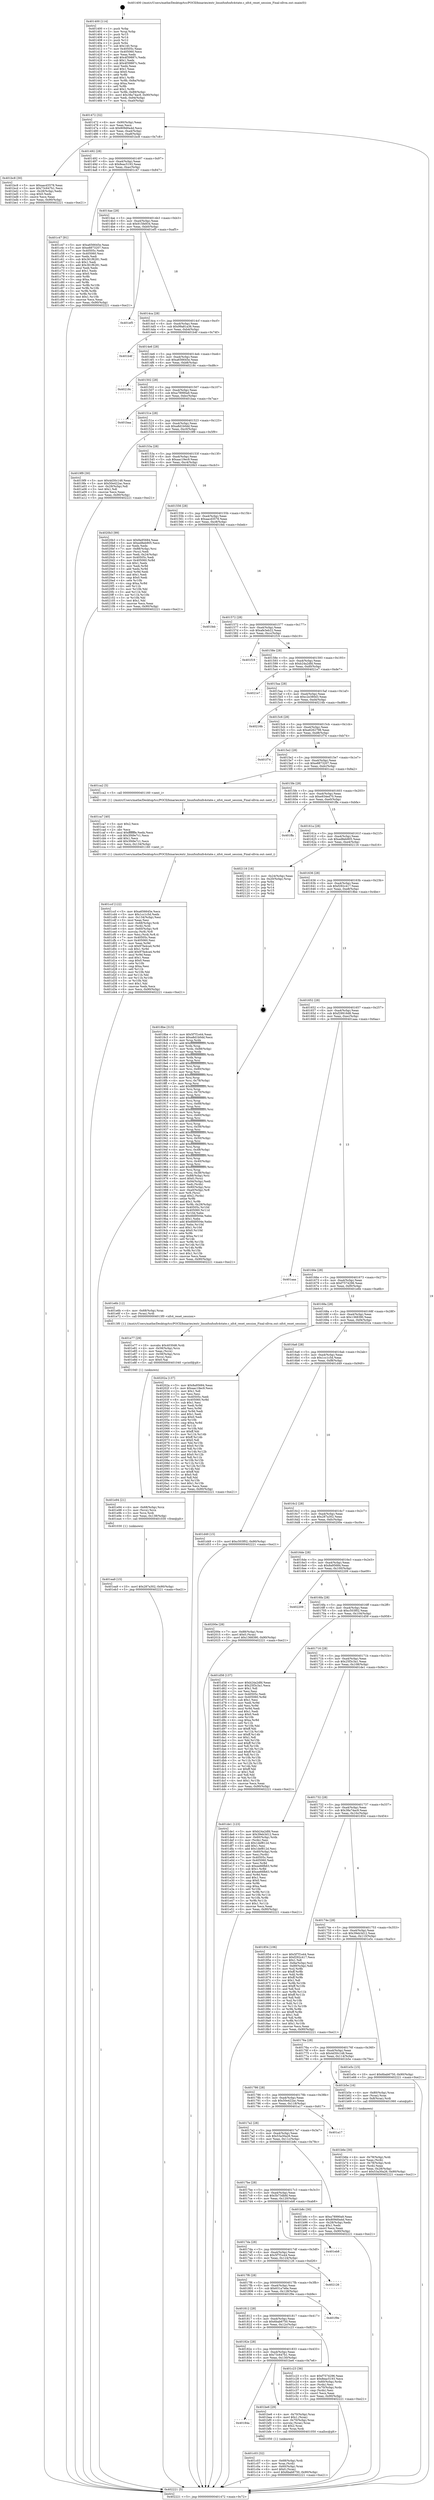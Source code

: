 digraph "0x401400" {
  label = "0x401400 (/mnt/c/Users/mathe/Desktop/tcc/POCII/binaries/extr_linuxfsnfsnfs4state.c_nfs4_reset_session_Final-ollvm.out::main(0))"
  labelloc = "t"
  node[shape=record]

  Entry [label="",width=0.3,height=0.3,shape=circle,fillcolor=black,style=filled]
  "0x401472" [label="{
     0x401472 [32]\l
     | [instrs]\l
     &nbsp;&nbsp;0x401472 \<+6\>: mov -0x90(%rbp),%eax\l
     &nbsp;&nbsp;0x401478 \<+2\>: mov %eax,%ecx\l
     &nbsp;&nbsp;0x40147a \<+6\>: sub $0x809d0a4d,%ecx\l
     &nbsp;&nbsp;0x401480 \<+6\>: mov %eax,-0xa4(%rbp)\l
     &nbsp;&nbsp;0x401486 \<+6\>: mov %ecx,-0xa8(%rbp)\l
     &nbsp;&nbsp;0x40148c \<+6\>: je 0000000000401bc8 \<main+0x7c8\>\l
  }"]
  "0x401bc8" [label="{
     0x401bc8 [30]\l
     | [instrs]\l
     &nbsp;&nbsp;0x401bc8 \<+5\>: mov $0xaacd3578,%eax\l
     &nbsp;&nbsp;0x401bcd \<+5\>: mov $0x73c647b1,%ecx\l
     &nbsp;&nbsp;0x401bd2 \<+3\>: mov -0x28(%rbp),%edx\l
     &nbsp;&nbsp;0x401bd5 \<+3\>: cmp $0x0,%edx\l
     &nbsp;&nbsp;0x401bd8 \<+3\>: cmove %ecx,%eax\l
     &nbsp;&nbsp;0x401bdb \<+6\>: mov %eax,-0x90(%rbp)\l
     &nbsp;&nbsp;0x401be1 \<+5\>: jmp 0000000000402221 \<main+0xe21\>\l
  }"]
  "0x401492" [label="{
     0x401492 [28]\l
     | [instrs]\l
     &nbsp;&nbsp;0x401492 \<+5\>: jmp 0000000000401497 \<main+0x97\>\l
     &nbsp;&nbsp;0x401497 \<+6\>: mov -0xa4(%rbp),%eax\l
     &nbsp;&nbsp;0x40149d \<+5\>: sub $0x8eac5193,%eax\l
     &nbsp;&nbsp;0x4014a2 \<+6\>: mov %eax,-0xac(%rbp)\l
     &nbsp;&nbsp;0x4014a8 \<+6\>: je 0000000000401c47 \<main+0x847\>\l
  }"]
  Exit [label="",width=0.3,height=0.3,shape=circle,fillcolor=black,style=filled,peripheries=2]
  "0x401c47" [label="{
     0x401c47 [91]\l
     | [instrs]\l
     &nbsp;&nbsp;0x401c47 \<+5\>: mov $0xa656645e,%eax\l
     &nbsp;&nbsp;0x401c4c \<+5\>: mov $0xe8873207,%ecx\l
     &nbsp;&nbsp;0x401c51 \<+7\>: mov 0x40505c,%edx\l
     &nbsp;&nbsp;0x401c58 \<+7\>: mov 0x405060,%esi\l
     &nbsp;&nbsp;0x401c5f \<+2\>: mov %edx,%edi\l
     &nbsp;&nbsp;0x401c61 \<+6\>: sub $0x361f6281,%edi\l
     &nbsp;&nbsp;0x401c67 \<+3\>: sub $0x1,%edi\l
     &nbsp;&nbsp;0x401c6a \<+6\>: add $0x361f6281,%edi\l
     &nbsp;&nbsp;0x401c70 \<+3\>: imul %edi,%edx\l
     &nbsp;&nbsp;0x401c73 \<+3\>: and $0x1,%edx\l
     &nbsp;&nbsp;0x401c76 \<+3\>: cmp $0x0,%edx\l
     &nbsp;&nbsp;0x401c79 \<+4\>: sete %r8b\l
     &nbsp;&nbsp;0x401c7d \<+3\>: cmp $0xa,%esi\l
     &nbsp;&nbsp;0x401c80 \<+4\>: setl %r9b\l
     &nbsp;&nbsp;0x401c84 \<+3\>: mov %r8b,%r10b\l
     &nbsp;&nbsp;0x401c87 \<+3\>: and %r9b,%r10b\l
     &nbsp;&nbsp;0x401c8a \<+3\>: xor %r9b,%r8b\l
     &nbsp;&nbsp;0x401c8d \<+3\>: or %r8b,%r10b\l
     &nbsp;&nbsp;0x401c90 \<+4\>: test $0x1,%r10b\l
     &nbsp;&nbsp;0x401c94 \<+3\>: cmovne %ecx,%eax\l
     &nbsp;&nbsp;0x401c97 \<+6\>: mov %eax,-0x90(%rbp)\l
     &nbsp;&nbsp;0x401c9d \<+5\>: jmp 0000000000402221 \<main+0xe21\>\l
  }"]
  "0x4014ae" [label="{
     0x4014ae [28]\l
     | [instrs]\l
     &nbsp;&nbsp;0x4014ae \<+5\>: jmp 00000000004014b3 \<main+0xb3\>\l
     &nbsp;&nbsp;0x4014b3 \<+6\>: mov -0xa4(%rbp),%eax\l
     &nbsp;&nbsp;0x4014b9 \<+5\>: sub $0x915fe934,%eax\l
     &nbsp;&nbsp;0x4014be \<+6\>: mov %eax,-0xb0(%rbp)\l
     &nbsp;&nbsp;0x4014c4 \<+6\>: je 0000000000401ef5 \<main+0xaf5\>\l
  }"]
  "0x401ea9" [label="{
     0x401ea9 [15]\l
     | [instrs]\l
     &nbsp;&nbsp;0x401ea9 \<+10\>: movl $0x287a302,-0x90(%rbp)\l
     &nbsp;&nbsp;0x401eb3 \<+5\>: jmp 0000000000402221 \<main+0xe21\>\l
  }"]
  "0x401ef5" [label="{
     0x401ef5\l
  }", style=dashed]
  "0x4014ca" [label="{
     0x4014ca [28]\l
     | [instrs]\l
     &nbsp;&nbsp;0x4014ca \<+5\>: jmp 00000000004014cf \<main+0xcf\>\l
     &nbsp;&nbsp;0x4014cf \<+6\>: mov -0xa4(%rbp),%eax\l
     &nbsp;&nbsp;0x4014d5 \<+5\>: sub $0x99a81a36,%eax\l
     &nbsp;&nbsp;0x4014da \<+6\>: mov %eax,-0xb4(%rbp)\l
     &nbsp;&nbsp;0x4014e0 \<+6\>: je 0000000000401b4f \<main+0x74f\>\l
  }"]
  "0x401e94" [label="{
     0x401e94 [21]\l
     | [instrs]\l
     &nbsp;&nbsp;0x401e94 \<+4\>: mov -0x68(%rbp),%rcx\l
     &nbsp;&nbsp;0x401e98 \<+3\>: mov (%rcx),%rcx\l
     &nbsp;&nbsp;0x401e9b \<+3\>: mov %rcx,%rdi\l
     &nbsp;&nbsp;0x401e9e \<+6\>: mov %eax,-0x138(%rbp)\l
     &nbsp;&nbsp;0x401ea4 \<+5\>: call 0000000000401030 \<free@plt\>\l
     | [calls]\l
     &nbsp;&nbsp;0x401030 \{1\} (unknown)\l
  }"]
  "0x401b4f" [label="{
     0x401b4f\l
  }", style=dashed]
  "0x4014e6" [label="{
     0x4014e6 [28]\l
     | [instrs]\l
     &nbsp;&nbsp;0x4014e6 \<+5\>: jmp 00000000004014eb \<main+0xeb\>\l
     &nbsp;&nbsp;0x4014eb \<+6\>: mov -0xa4(%rbp),%eax\l
     &nbsp;&nbsp;0x4014f1 \<+5\>: sub $0xa656645e,%eax\l
     &nbsp;&nbsp;0x4014f6 \<+6\>: mov %eax,-0xb8(%rbp)\l
     &nbsp;&nbsp;0x4014fc \<+6\>: je 000000000040218c \<main+0xd8c\>\l
  }"]
  "0x401e77" [label="{
     0x401e77 [29]\l
     | [instrs]\l
     &nbsp;&nbsp;0x401e77 \<+10\>: movabs $0x4030d6,%rdi\l
     &nbsp;&nbsp;0x401e81 \<+4\>: mov -0x58(%rbp),%rcx\l
     &nbsp;&nbsp;0x401e85 \<+2\>: mov %eax,(%rcx)\l
     &nbsp;&nbsp;0x401e87 \<+4\>: mov -0x58(%rbp),%rcx\l
     &nbsp;&nbsp;0x401e8b \<+2\>: mov (%rcx),%esi\l
     &nbsp;&nbsp;0x401e8d \<+2\>: mov $0x0,%al\l
     &nbsp;&nbsp;0x401e8f \<+5\>: call 0000000000401040 \<printf@plt\>\l
     | [calls]\l
     &nbsp;&nbsp;0x401040 \{1\} (unknown)\l
  }"]
  "0x40218c" [label="{
     0x40218c\l
  }", style=dashed]
  "0x401502" [label="{
     0x401502 [28]\l
     | [instrs]\l
     &nbsp;&nbsp;0x401502 \<+5\>: jmp 0000000000401507 \<main+0x107\>\l
     &nbsp;&nbsp;0x401507 \<+6\>: mov -0xa4(%rbp),%eax\l
     &nbsp;&nbsp;0x40150d \<+5\>: sub $0xa78990a9,%eax\l
     &nbsp;&nbsp;0x401512 \<+6\>: mov %eax,-0xbc(%rbp)\l
     &nbsp;&nbsp;0x401518 \<+6\>: je 0000000000401baa \<main+0x7aa\>\l
  }"]
  "0x401ccf" [label="{
     0x401ccf [122]\l
     | [instrs]\l
     &nbsp;&nbsp;0x401ccf \<+5\>: mov $0xa656645e,%ecx\l
     &nbsp;&nbsp;0x401cd4 \<+5\>: mov $0x1cc1c5d,%edx\l
     &nbsp;&nbsp;0x401cd9 \<+6\>: mov -0x134(%rbp),%esi\l
     &nbsp;&nbsp;0x401cdf \<+3\>: imul %eax,%esi\l
     &nbsp;&nbsp;0x401ce2 \<+4\>: mov -0x68(%rbp),%rdi\l
     &nbsp;&nbsp;0x401ce6 \<+3\>: mov (%rdi),%rdi\l
     &nbsp;&nbsp;0x401ce9 \<+4\>: mov -0x60(%rbp),%r8\l
     &nbsp;&nbsp;0x401ced \<+3\>: movslq (%r8),%r8\l
     &nbsp;&nbsp;0x401cf0 \<+4\>: mov %esi,(%rdi,%r8,4)\l
     &nbsp;&nbsp;0x401cf4 \<+7\>: mov 0x40505c,%eax\l
     &nbsp;&nbsp;0x401cfb \<+7\>: mov 0x405060,%esi\l
     &nbsp;&nbsp;0x401d02 \<+3\>: mov %eax,%r9d\l
     &nbsp;&nbsp;0x401d05 \<+7\>: sub $0x97fa4ca4,%r9d\l
     &nbsp;&nbsp;0x401d0c \<+4\>: sub $0x1,%r9d\l
     &nbsp;&nbsp;0x401d10 \<+7\>: add $0x97fa4ca4,%r9d\l
     &nbsp;&nbsp;0x401d17 \<+4\>: imul %r9d,%eax\l
     &nbsp;&nbsp;0x401d1b \<+3\>: and $0x1,%eax\l
     &nbsp;&nbsp;0x401d1e \<+3\>: cmp $0x0,%eax\l
     &nbsp;&nbsp;0x401d21 \<+4\>: sete %r10b\l
     &nbsp;&nbsp;0x401d25 \<+3\>: cmp $0xa,%esi\l
     &nbsp;&nbsp;0x401d28 \<+4\>: setl %r11b\l
     &nbsp;&nbsp;0x401d2c \<+3\>: mov %r10b,%bl\l
     &nbsp;&nbsp;0x401d2f \<+3\>: and %r11b,%bl\l
     &nbsp;&nbsp;0x401d32 \<+3\>: xor %r11b,%r10b\l
     &nbsp;&nbsp;0x401d35 \<+3\>: or %r10b,%bl\l
     &nbsp;&nbsp;0x401d38 \<+3\>: test $0x1,%bl\l
     &nbsp;&nbsp;0x401d3b \<+3\>: cmovne %edx,%ecx\l
     &nbsp;&nbsp;0x401d3e \<+6\>: mov %ecx,-0x90(%rbp)\l
     &nbsp;&nbsp;0x401d44 \<+5\>: jmp 0000000000402221 \<main+0xe21\>\l
  }"]
  "0x401baa" [label="{
     0x401baa\l
  }", style=dashed]
  "0x40151e" [label="{
     0x40151e [28]\l
     | [instrs]\l
     &nbsp;&nbsp;0x40151e \<+5\>: jmp 0000000000401523 \<main+0x123\>\l
     &nbsp;&nbsp;0x401523 \<+6\>: mov -0xa4(%rbp),%eax\l
     &nbsp;&nbsp;0x401529 \<+5\>: sub $0xa8d1b0dd,%eax\l
     &nbsp;&nbsp;0x40152e \<+6\>: mov %eax,-0xc0(%rbp)\l
     &nbsp;&nbsp;0x401534 \<+6\>: je 00000000004019f9 \<main+0x5f9\>\l
  }"]
  "0x401ca7" [label="{
     0x401ca7 [40]\l
     | [instrs]\l
     &nbsp;&nbsp;0x401ca7 \<+5\>: mov $0x2,%ecx\l
     &nbsp;&nbsp;0x401cac \<+1\>: cltd\l
     &nbsp;&nbsp;0x401cad \<+2\>: idiv %ecx\l
     &nbsp;&nbsp;0x401caf \<+6\>: imul $0xfffffffe,%edx,%ecx\l
     &nbsp;&nbsp;0x401cb5 \<+6\>: sub $0x3f49e7c1,%ecx\l
     &nbsp;&nbsp;0x401cbb \<+3\>: add $0x1,%ecx\l
     &nbsp;&nbsp;0x401cbe \<+6\>: add $0x3f49e7c1,%ecx\l
     &nbsp;&nbsp;0x401cc4 \<+6\>: mov %ecx,-0x134(%rbp)\l
     &nbsp;&nbsp;0x401cca \<+5\>: call 0000000000401160 \<next_i\>\l
     | [calls]\l
     &nbsp;&nbsp;0x401160 \{1\} (/mnt/c/Users/mathe/Desktop/tcc/POCII/binaries/extr_linuxfsnfsnfs4state.c_nfs4_reset_session_Final-ollvm.out::next_i)\l
  }"]
  "0x4019f9" [label="{
     0x4019f9 [30]\l
     | [instrs]\l
     &nbsp;&nbsp;0x4019f9 \<+5\>: mov $0x4d30c148,%eax\l
     &nbsp;&nbsp;0x4019fe \<+5\>: mov $0x50e422ac,%ecx\l
     &nbsp;&nbsp;0x401a03 \<+3\>: mov -0x29(%rbp),%dl\l
     &nbsp;&nbsp;0x401a06 \<+3\>: test $0x1,%dl\l
     &nbsp;&nbsp;0x401a09 \<+3\>: cmovne %ecx,%eax\l
     &nbsp;&nbsp;0x401a0c \<+6\>: mov %eax,-0x90(%rbp)\l
     &nbsp;&nbsp;0x401a12 \<+5\>: jmp 0000000000402221 \<main+0xe21\>\l
  }"]
  "0x40153a" [label="{
     0x40153a [28]\l
     | [instrs]\l
     &nbsp;&nbsp;0x40153a \<+5\>: jmp 000000000040153f \<main+0x13f\>\l
     &nbsp;&nbsp;0x40153f \<+6\>: mov -0xa4(%rbp),%eax\l
     &nbsp;&nbsp;0x401545 \<+5\>: sub $0xaac19ec9,%eax\l
     &nbsp;&nbsp;0x40154a \<+6\>: mov %eax,-0xc4(%rbp)\l
     &nbsp;&nbsp;0x401550 \<+6\>: je 00000000004020b3 \<main+0xcb3\>\l
  }"]
  "0x401c03" [label="{
     0x401c03 [32]\l
     | [instrs]\l
     &nbsp;&nbsp;0x401c03 \<+4\>: mov -0x68(%rbp),%rdi\l
     &nbsp;&nbsp;0x401c07 \<+3\>: mov %rax,(%rdi)\l
     &nbsp;&nbsp;0x401c0a \<+4\>: mov -0x60(%rbp),%rax\l
     &nbsp;&nbsp;0x401c0e \<+6\>: movl $0x0,(%rax)\l
     &nbsp;&nbsp;0x401c14 \<+10\>: movl $0x6bab6750,-0x90(%rbp)\l
     &nbsp;&nbsp;0x401c1e \<+5\>: jmp 0000000000402221 \<main+0xe21\>\l
  }"]
  "0x4020b3" [label="{
     0x4020b3 [99]\l
     | [instrs]\l
     &nbsp;&nbsp;0x4020b3 \<+5\>: mov $0x8a95684,%eax\l
     &nbsp;&nbsp;0x4020b8 \<+5\>: mov $0xed8eb905,%ecx\l
     &nbsp;&nbsp;0x4020bd \<+2\>: xor %edx,%edx\l
     &nbsp;&nbsp;0x4020bf \<+7\>: mov -0x88(%rbp),%rsi\l
     &nbsp;&nbsp;0x4020c6 \<+2\>: mov (%rsi),%edi\l
     &nbsp;&nbsp;0x4020c8 \<+3\>: mov %edi,-0x24(%rbp)\l
     &nbsp;&nbsp;0x4020cb \<+7\>: mov 0x40505c,%edi\l
     &nbsp;&nbsp;0x4020d2 \<+8\>: mov 0x405060,%r8d\l
     &nbsp;&nbsp;0x4020da \<+3\>: sub $0x1,%edx\l
     &nbsp;&nbsp;0x4020dd \<+3\>: mov %edi,%r9d\l
     &nbsp;&nbsp;0x4020e0 \<+3\>: add %edx,%r9d\l
     &nbsp;&nbsp;0x4020e3 \<+4\>: imul %r9d,%edi\l
     &nbsp;&nbsp;0x4020e7 \<+3\>: and $0x1,%edi\l
     &nbsp;&nbsp;0x4020ea \<+3\>: cmp $0x0,%edi\l
     &nbsp;&nbsp;0x4020ed \<+4\>: sete %r10b\l
     &nbsp;&nbsp;0x4020f1 \<+4\>: cmp $0xa,%r8d\l
     &nbsp;&nbsp;0x4020f5 \<+4\>: setl %r11b\l
     &nbsp;&nbsp;0x4020f9 \<+3\>: mov %r10b,%bl\l
     &nbsp;&nbsp;0x4020fc \<+3\>: and %r11b,%bl\l
     &nbsp;&nbsp;0x4020ff \<+3\>: xor %r11b,%r10b\l
     &nbsp;&nbsp;0x402102 \<+3\>: or %r10b,%bl\l
     &nbsp;&nbsp;0x402105 \<+3\>: test $0x1,%bl\l
     &nbsp;&nbsp;0x402108 \<+3\>: cmovne %ecx,%eax\l
     &nbsp;&nbsp;0x40210b \<+6\>: mov %eax,-0x90(%rbp)\l
     &nbsp;&nbsp;0x402111 \<+5\>: jmp 0000000000402221 \<main+0xe21\>\l
  }"]
  "0x401556" [label="{
     0x401556 [28]\l
     | [instrs]\l
     &nbsp;&nbsp;0x401556 \<+5\>: jmp 000000000040155b \<main+0x15b\>\l
     &nbsp;&nbsp;0x40155b \<+6\>: mov -0xa4(%rbp),%eax\l
     &nbsp;&nbsp;0x401561 \<+5\>: sub $0xaacd3578,%eax\l
     &nbsp;&nbsp;0x401566 \<+6\>: mov %eax,-0xc8(%rbp)\l
     &nbsp;&nbsp;0x40156c \<+6\>: je 0000000000401feb \<main+0xbeb\>\l
  }"]
  "0x40184a" [label="{
     0x40184a\l
  }", style=dashed]
  "0x401feb" [label="{
     0x401feb\l
  }", style=dashed]
  "0x401572" [label="{
     0x401572 [28]\l
     | [instrs]\l
     &nbsp;&nbsp;0x401572 \<+5\>: jmp 0000000000401577 \<main+0x177\>\l
     &nbsp;&nbsp;0x401577 \<+6\>: mov -0xa4(%rbp),%eax\l
     &nbsp;&nbsp;0x40157d \<+5\>: sub $0xafe3eb22,%eax\l
     &nbsp;&nbsp;0x401582 \<+6\>: mov %eax,-0xcc(%rbp)\l
     &nbsp;&nbsp;0x401588 \<+6\>: je 0000000000401f19 \<main+0xb19\>\l
  }"]
  "0x401be6" [label="{
     0x401be6 [29]\l
     | [instrs]\l
     &nbsp;&nbsp;0x401be6 \<+4\>: mov -0x70(%rbp),%rax\l
     &nbsp;&nbsp;0x401bea \<+6\>: movl $0x1,(%rax)\l
     &nbsp;&nbsp;0x401bf0 \<+4\>: mov -0x70(%rbp),%rax\l
     &nbsp;&nbsp;0x401bf4 \<+3\>: movslq (%rax),%rax\l
     &nbsp;&nbsp;0x401bf7 \<+4\>: shl $0x2,%rax\l
     &nbsp;&nbsp;0x401bfb \<+3\>: mov %rax,%rdi\l
     &nbsp;&nbsp;0x401bfe \<+5\>: call 0000000000401050 \<malloc@plt\>\l
     | [calls]\l
     &nbsp;&nbsp;0x401050 \{1\} (unknown)\l
  }"]
  "0x401f19" [label="{
     0x401f19\l
  }", style=dashed]
  "0x40158e" [label="{
     0x40158e [28]\l
     | [instrs]\l
     &nbsp;&nbsp;0x40158e \<+5\>: jmp 0000000000401593 \<main+0x193\>\l
     &nbsp;&nbsp;0x401593 \<+6\>: mov -0xa4(%rbp),%eax\l
     &nbsp;&nbsp;0x401599 \<+5\>: sub $0xb24a2dfd,%eax\l
     &nbsp;&nbsp;0x40159e \<+6\>: mov %eax,-0xd0(%rbp)\l
     &nbsp;&nbsp;0x4015a4 \<+6\>: je 00000000004021e7 \<main+0xde7\>\l
  }"]
  "0x40182e" [label="{
     0x40182e [28]\l
     | [instrs]\l
     &nbsp;&nbsp;0x40182e \<+5\>: jmp 0000000000401833 \<main+0x433\>\l
     &nbsp;&nbsp;0x401833 \<+6\>: mov -0xa4(%rbp),%eax\l
     &nbsp;&nbsp;0x401839 \<+5\>: sub $0x73c647b1,%eax\l
     &nbsp;&nbsp;0x40183e \<+6\>: mov %eax,-0x130(%rbp)\l
     &nbsp;&nbsp;0x401844 \<+6\>: je 0000000000401be6 \<main+0x7e6\>\l
  }"]
  "0x4021e7" [label="{
     0x4021e7\l
  }", style=dashed]
  "0x4015aa" [label="{
     0x4015aa [28]\l
     | [instrs]\l
     &nbsp;&nbsp;0x4015aa \<+5\>: jmp 00000000004015af \<main+0x1af\>\l
     &nbsp;&nbsp;0x4015af \<+6\>: mov -0xa4(%rbp),%eax\l
     &nbsp;&nbsp;0x4015b5 \<+5\>: sub $0xc2e380d3,%eax\l
     &nbsp;&nbsp;0x4015ba \<+6\>: mov %eax,-0xd4(%rbp)\l
     &nbsp;&nbsp;0x4015c0 \<+6\>: je 000000000040216b \<main+0xd6b\>\l
  }"]
  "0x401c23" [label="{
     0x401c23 [36]\l
     | [instrs]\l
     &nbsp;&nbsp;0x401c23 \<+5\>: mov $0xf7574296,%eax\l
     &nbsp;&nbsp;0x401c28 \<+5\>: mov $0x8eac5193,%ecx\l
     &nbsp;&nbsp;0x401c2d \<+4\>: mov -0x60(%rbp),%rdx\l
     &nbsp;&nbsp;0x401c31 \<+2\>: mov (%rdx),%esi\l
     &nbsp;&nbsp;0x401c33 \<+4\>: mov -0x70(%rbp),%rdx\l
     &nbsp;&nbsp;0x401c37 \<+2\>: cmp (%rdx),%esi\l
     &nbsp;&nbsp;0x401c39 \<+3\>: cmovl %ecx,%eax\l
     &nbsp;&nbsp;0x401c3c \<+6\>: mov %eax,-0x90(%rbp)\l
     &nbsp;&nbsp;0x401c42 \<+5\>: jmp 0000000000402221 \<main+0xe21\>\l
  }"]
  "0x40216b" [label="{
     0x40216b\l
  }", style=dashed]
  "0x4015c6" [label="{
     0x4015c6 [28]\l
     | [instrs]\l
     &nbsp;&nbsp;0x4015c6 \<+5\>: jmp 00000000004015cb \<main+0x1cb\>\l
     &nbsp;&nbsp;0x4015cb \<+6\>: mov -0xa4(%rbp),%eax\l
     &nbsp;&nbsp;0x4015d1 \<+5\>: sub $0xe6262798,%eax\l
     &nbsp;&nbsp;0x4015d6 \<+6\>: mov %eax,-0xd8(%rbp)\l
     &nbsp;&nbsp;0x4015dc \<+6\>: je 0000000000401f74 \<main+0xb74\>\l
  }"]
  "0x401812" [label="{
     0x401812 [28]\l
     | [instrs]\l
     &nbsp;&nbsp;0x401812 \<+5\>: jmp 0000000000401817 \<main+0x417\>\l
     &nbsp;&nbsp;0x401817 \<+6\>: mov -0xa4(%rbp),%eax\l
     &nbsp;&nbsp;0x40181d \<+5\>: sub $0x6bab6750,%eax\l
     &nbsp;&nbsp;0x401822 \<+6\>: mov %eax,-0x12c(%rbp)\l
     &nbsp;&nbsp;0x401828 \<+6\>: je 0000000000401c23 \<main+0x823\>\l
  }"]
  "0x401f74" [label="{
     0x401f74\l
  }", style=dashed]
  "0x4015e2" [label="{
     0x4015e2 [28]\l
     | [instrs]\l
     &nbsp;&nbsp;0x4015e2 \<+5\>: jmp 00000000004015e7 \<main+0x1e7\>\l
     &nbsp;&nbsp;0x4015e7 \<+6\>: mov -0xa4(%rbp),%eax\l
     &nbsp;&nbsp;0x4015ed \<+5\>: sub $0xe8873207,%eax\l
     &nbsp;&nbsp;0x4015f2 \<+6\>: mov %eax,-0xdc(%rbp)\l
     &nbsp;&nbsp;0x4015f8 \<+6\>: je 0000000000401ca2 \<main+0x8a2\>\l
  }"]
  "0x401f9e" [label="{
     0x401f9e\l
  }", style=dashed]
  "0x401ca2" [label="{
     0x401ca2 [5]\l
     | [instrs]\l
     &nbsp;&nbsp;0x401ca2 \<+5\>: call 0000000000401160 \<next_i\>\l
     | [calls]\l
     &nbsp;&nbsp;0x401160 \{1\} (/mnt/c/Users/mathe/Desktop/tcc/POCII/binaries/extr_linuxfsnfsnfs4state.c_nfs4_reset_session_Final-ollvm.out::next_i)\l
  }"]
  "0x4015fe" [label="{
     0x4015fe [28]\l
     | [instrs]\l
     &nbsp;&nbsp;0x4015fe \<+5\>: jmp 0000000000401603 \<main+0x203\>\l
     &nbsp;&nbsp;0x401603 \<+6\>: mov -0xa4(%rbp),%eax\l
     &nbsp;&nbsp;0x401609 \<+5\>: sub $0xe934ed70,%eax\l
     &nbsp;&nbsp;0x40160e \<+6\>: mov %eax,-0xe0(%rbp)\l
     &nbsp;&nbsp;0x401614 \<+6\>: je 0000000000401ffa \<main+0xbfa\>\l
  }"]
  "0x4017f6" [label="{
     0x4017f6 [28]\l
     | [instrs]\l
     &nbsp;&nbsp;0x4017f6 \<+5\>: jmp 00000000004017fb \<main+0x3fb\>\l
     &nbsp;&nbsp;0x4017fb \<+6\>: mov -0xa4(%rbp),%eax\l
     &nbsp;&nbsp;0x401801 \<+5\>: sub $0x631a7e6e,%eax\l
     &nbsp;&nbsp;0x401806 \<+6\>: mov %eax,-0x128(%rbp)\l
     &nbsp;&nbsp;0x40180c \<+6\>: je 0000000000401f9e \<main+0xb9e\>\l
  }"]
  "0x401ffa" [label="{
     0x401ffa\l
  }", style=dashed]
  "0x40161a" [label="{
     0x40161a [28]\l
     | [instrs]\l
     &nbsp;&nbsp;0x40161a \<+5\>: jmp 000000000040161f \<main+0x21f\>\l
     &nbsp;&nbsp;0x40161f \<+6\>: mov -0xa4(%rbp),%eax\l
     &nbsp;&nbsp;0x401625 \<+5\>: sub $0xed8eb905,%eax\l
     &nbsp;&nbsp;0x40162a \<+6\>: mov %eax,-0xe4(%rbp)\l
     &nbsp;&nbsp;0x401630 \<+6\>: je 0000000000402116 \<main+0xd16\>\l
  }"]
  "0x402126" [label="{
     0x402126\l
  }", style=dashed]
  "0x402116" [label="{
     0x402116 [16]\l
     | [instrs]\l
     &nbsp;&nbsp;0x402116 \<+3\>: mov -0x24(%rbp),%eax\l
     &nbsp;&nbsp;0x402119 \<+4\>: lea -0x20(%rbp),%rsp\l
     &nbsp;&nbsp;0x40211d \<+1\>: pop %rbx\l
     &nbsp;&nbsp;0x40211e \<+2\>: pop %r12\l
     &nbsp;&nbsp;0x402120 \<+2\>: pop %r14\l
     &nbsp;&nbsp;0x402122 \<+2\>: pop %r15\l
     &nbsp;&nbsp;0x402124 \<+1\>: pop %rbp\l
     &nbsp;&nbsp;0x402125 \<+1\>: ret\l
  }"]
  "0x401636" [label="{
     0x401636 [28]\l
     | [instrs]\l
     &nbsp;&nbsp;0x401636 \<+5\>: jmp 000000000040163b \<main+0x23b\>\l
     &nbsp;&nbsp;0x40163b \<+6\>: mov -0xa4(%rbp),%eax\l
     &nbsp;&nbsp;0x401641 \<+5\>: sub $0xf292c417,%eax\l
     &nbsp;&nbsp;0x401646 \<+6\>: mov %eax,-0xe8(%rbp)\l
     &nbsp;&nbsp;0x40164c \<+6\>: je 00000000004018be \<main+0x4be\>\l
  }"]
  "0x4017da" [label="{
     0x4017da [28]\l
     | [instrs]\l
     &nbsp;&nbsp;0x4017da \<+5\>: jmp 00000000004017df \<main+0x3df\>\l
     &nbsp;&nbsp;0x4017df \<+6\>: mov -0xa4(%rbp),%eax\l
     &nbsp;&nbsp;0x4017e5 \<+5\>: sub $0x5f7f1e44,%eax\l
     &nbsp;&nbsp;0x4017ea \<+6\>: mov %eax,-0x124(%rbp)\l
     &nbsp;&nbsp;0x4017f0 \<+6\>: je 0000000000402126 \<main+0xd26\>\l
  }"]
  "0x4018be" [label="{
     0x4018be [315]\l
     | [instrs]\l
     &nbsp;&nbsp;0x4018be \<+5\>: mov $0x5f7f1e44,%eax\l
     &nbsp;&nbsp;0x4018c3 \<+5\>: mov $0xa8d1b0dd,%ecx\l
     &nbsp;&nbsp;0x4018c8 \<+3\>: mov %rsp,%rdx\l
     &nbsp;&nbsp;0x4018cb \<+4\>: add $0xfffffffffffffff0,%rdx\l
     &nbsp;&nbsp;0x4018cf \<+3\>: mov %rdx,%rsp\l
     &nbsp;&nbsp;0x4018d2 \<+7\>: mov %rdx,-0x88(%rbp)\l
     &nbsp;&nbsp;0x4018d9 \<+3\>: mov %rsp,%rdx\l
     &nbsp;&nbsp;0x4018dc \<+4\>: add $0xfffffffffffffff0,%rdx\l
     &nbsp;&nbsp;0x4018e0 \<+3\>: mov %rdx,%rsp\l
     &nbsp;&nbsp;0x4018e3 \<+3\>: mov %rsp,%rsi\l
     &nbsp;&nbsp;0x4018e6 \<+4\>: add $0xfffffffffffffff0,%rsi\l
     &nbsp;&nbsp;0x4018ea \<+3\>: mov %rsi,%rsp\l
     &nbsp;&nbsp;0x4018ed \<+4\>: mov %rsi,-0x80(%rbp)\l
     &nbsp;&nbsp;0x4018f1 \<+3\>: mov %rsp,%rsi\l
     &nbsp;&nbsp;0x4018f4 \<+4\>: add $0xfffffffffffffff0,%rsi\l
     &nbsp;&nbsp;0x4018f8 \<+3\>: mov %rsi,%rsp\l
     &nbsp;&nbsp;0x4018fb \<+4\>: mov %rsi,-0x78(%rbp)\l
     &nbsp;&nbsp;0x4018ff \<+3\>: mov %rsp,%rsi\l
     &nbsp;&nbsp;0x401902 \<+4\>: add $0xfffffffffffffff0,%rsi\l
     &nbsp;&nbsp;0x401906 \<+3\>: mov %rsi,%rsp\l
     &nbsp;&nbsp;0x401909 \<+4\>: mov %rsi,-0x70(%rbp)\l
     &nbsp;&nbsp;0x40190d \<+3\>: mov %rsp,%rsi\l
     &nbsp;&nbsp;0x401910 \<+4\>: add $0xfffffffffffffff0,%rsi\l
     &nbsp;&nbsp;0x401914 \<+3\>: mov %rsi,%rsp\l
     &nbsp;&nbsp;0x401917 \<+4\>: mov %rsi,-0x68(%rbp)\l
     &nbsp;&nbsp;0x40191b \<+3\>: mov %rsp,%rsi\l
     &nbsp;&nbsp;0x40191e \<+4\>: add $0xfffffffffffffff0,%rsi\l
     &nbsp;&nbsp;0x401922 \<+3\>: mov %rsi,%rsp\l
     &nbsp;&nbsp;0x401925 \<+4\>: mov %rsi,-0x60(%rbp)\l
     &nbsp;&nbsp;0x401929 \<+3\>: mov %rsp,%rsi\l
     &nbsp;&nbsp;0x40192c \<+4\>: add $0xfffffffffffffff0,%rsi\l
     &nbsp;&nbsp;0x401930 \<+3\>: mov %rsi,%rsp\l
     &nbsp;&nbsp;0x401933 \<+4\>: mov %rsi,-0x58(%rbp)\l
     &nbsp;&nbsp;0x401937 \<+3\>: mov %rsp,%rsi\l
     &nbsp;&nbsp;0x40193a \<+4\>: add $0xfffffffffffffff0,%rsi\l
     &nbsp;&nbsp;0x40193e \<+3\>: mov %rsi,%rsp\l
     &nbsp;&nbsp;0x401941 \<+4\>: mov %rsi,-0x50(%rbp)\l
     &nbsp;&nbsp;0x401945 \<+3\>: mov %rsp,%rsi\l
     &nbsp;&nbsp;0x401948 \<+4\>: add $0xfffffffffffffff0,%rsi\l
     &nbsp;&nbsp;0x40194c \<+3\>: mov %rsi,%rsp\l
     &nbsp;&nbsp;0x40194f \<+4\>: mov %rsi,-0x48(%rbp)\l
     &nbsp;&nbsp;0x401953 \<+3\>: mov %rsp,%rsi\l
     &nbsp;&nbsp;0x401956 \<+4\>: add $0xfffffffffffffff0,%rsi\l
     &nbsp;&nbsp;0x40195a \<+3\>: mov %rsi,%rsp\l
     &nbsp;&nbsp;0x40195d \<+4\>: mov %rsi,-0x40(%rbp)\l
     &nbsp;&nbsp;0x401961 \<+3\>: mov %rsp,%rsi\l
     &nbsp;&nbsp;0x401964 \<+4\>: add $0xfffffffffffffff0,%rsi\l
     &nbsp;&nbsp;0x401968 \<+3\>: mov %rsi,%rsp\l
     &nbsp;&nbsp;0x40196b \<+4\>: mov %rsi,-0x38(%rbp)\l
     &nbsp;&nbsp;0x40196f \<+7\>: mov -0x88(%rbp),%rsi\l
     &nbsp;&nbsp;0x401976 \<+6\>: movl $0x0,(%rsi)\l
     &nbsp;&nbsp;0x40197c \<+6\>: mov -0x94(%rbp),%edi\l
     &nbsp;&nbsp;0x401982 \<+2\>: mov %edi,(%rdx)\l
     &nbsp;&nbsp;0x401984 \<+4\>: mov -0x80(%rbp),%rsi\l
     &nbsp;&nbsp;0x401988 \<+7\>: mov -0xa0(%rbp),%r8\l
     &nbsp;&nbsp;0x40198f \<+3\>: mov %r8,(%rsi)\l
     &nbsp;&nbsp;0x401992 \<+3\>: cmpl $0x2,(%rdx)\l
     &nbsp;&nbsp;0x401995 \<+4\>: setne %r9b\l
     &nbsp;&nbsp;0x401999 \<+4\>: and $0x1,%r9b\l
     &nbsp;&nbsp;0x40199d \<+4\>: mov %r9b,-0x29(%rbp)\l
     &nbsp;&nbsp;0x4019a1 \<+8\>: mov 0x40505c,%r10d\l
     &nbsp;&nbsp;0x4019a9 \<+8\>: mov 0x405060,%r11d\l
     &nbsp;&nbsp;0x4019b1 \<+3\>: mov %r10d,%ebx\l
     &nbsp;&nbsp;0x4019b4 \<+6\>: sub $0x6fd9504e,%ebx\l
     &nbsp;&nbsp;0x4019ba \<+3\>: sub $0x1,%ebx\l
     &nbsp;&nbsp;0x4019bd \<+6\>: add $0x6fd9504e,%ebx\l
     &nbsp;&nbsp;0x4019c3 \<+4\>: imul %ebx,%r10d\l
     &nbsp;&nbsp;0x4019c7 \<+4\>: and $0x1,%r10d\l
     &nbsp;&nbsp;0x4019cb \<+4\>: cmp $0x0,%r10d\l
     &nbsp;&nbsp;0x4019cf \<+4\>: sete %r9b\l
     &nbsp;&nbsp;0x4019d3 \<+4\>: cmp $0xa,%r11d\l
     &nbsp;&nbsp;0x4019d7 \<+4\>: setl %r14b\l
     &nbsp;&nbsp;0x4019db \<+3\>: mov %r9b,%r15b\l
     &nbsp;&nbsp;0x4019de \<+3\>: and %r14b,%r15b\l
     &nbsp;&nbsp;0x4019e1 \<+3\>: xor %r14b,%r9b\l
     &nbsp;&nbsp;0x4019e4 \<+3\>: or %r9b,%r15b\l
     &nbsp;&nbsp;0x4019e7 \<+4\>: test $0x1,%r15b\l
     &nbsp;&nbsp;0x4019eb \<+3\>: cmovne %ecx,%eax\l
     &nbsp;&nbsp;0x4019ee \<+6\>: mov %eax,-0x90(%rbp)\l
     &nbsp;&nbsp;0x4019f4 \<+5\>: jmp 0000000000402221 \<main+0xe21\>\l
  }"]
  "0x401652" [label="{
     0x401652 [28]\l
     | [instrs]\l
     &nbsp;&nbsp;0x401652 \<+5\>: jmp 0000000000401657 \<main+0x257\>\l
     &nbsp;&nbsp;0x401657 \<+6\>: mov -0xa4(%rbp),%eax\l
     &nbsp;&nbsp;0x40165d \<+5\>: sub $0xf29916d8,%eax\l
     &nbsp;&nbsp;0x401662 \<+6\>: mov %eax,-0xec(%rbp)\l
     &nbsp;&nbsp;0x401668 \<+6\>: je 0000000000401aaa \<main+0x6aa\>\l
  }"]
  "0x401eb8" [label="{
     0x401eb8\l
  }", style=dashed]
  "0x401aaa" [label="{
     0x401aaa\l
  }", style=dashed]
  "0x40166e" [label="{
     0x40166e [28]\l
     | [instrs]\l
     &nbsp;&nbsp;0x40166e \<+5\>: jmp 0000000000401673 \<main+0x273\>\l
     &nbsp;&nbsp;0x401673 \<+6\>: mov -0xa4(%rbp),%eax\l
     &nbsp;&nbsp;0x401679 \<+5\>: sub $0xf7574296,%eax\l
     &nbsp;&nbsp;0x40167e \<+6\>: mov %eax,-0xf0(%rbp)\l
     &nbsp;&nbsp;0x401684 \<+6\>: je 0000000000401e6b \<main+0xa6b\>\l
  }"]
  "0x4017be" [label="{
     0x4017be [28]\l
     | [instrs]\l
     &nbsp;&nbsp;0x4017be \<+5\>: jmp 00000000004017c3 \<main+0x3c3\>\l
     &nbsp;&nbsp;0x4017c3 \<+6\>: mov -0xa4(%rbp),%eax\l
     &nbsp;&nbsp;0x4017c9 \<+5\>: sub $0x5b73dbfd,%eax\l
     &nbsp;&nbsp;0x4017ce \<+6\>: mov %eax,-0x120(%rbp)\l
     &nbsp;&nbsp;0x4017d4 \<+6\>: je 0000000000401eb8 \<main+0xab8\>\l
  }"]
  "0x401e6b" [label="{
     0x401e6b [12]\l
     | [instrs]\l
     &nbsp;&nbsp;0x401e6b \<+4\>: mov -0x68(%rbp),%rax\l
     &nbsp;&nbsp;0x401e6f \<+3\>: mov (%rax),%rdi\l
     &nbsp;&nbsp;0x401e72 \<+5\>: call 00000000004013f0 \<nfs4_reset_session\>\l
     | [calls]\l
     &nbsp;&nbsp;0x4013f0 \{1\} (/mnt/c/Users/mathe/Desktop/tcc/POCII/binaries/extr_linuxfsnfsnfs4state.c_nfs4_reset_session_Final-ollvm.out::nfs4_reset_session)\l
  }"]
  "0x40168a" [label="{
     0x40168a [28]\l
     | [instrs]\l
     &nbsp;&nbsp;0x40168a \<+5\>: jmp 000000000040168f \<main+0x28f\>\l
     &nbsp;&nbsp;0x40168f \<+6\>: mov -0xa4(%rbp),%eax\l
     &nbsp;&nbsp;0x401695 \<+5\>: sub $0x1368390,%eax\l
     &nbsp;&nbsp;0x40169a \<+6\>: mov %eax,-0xf4(%rbp)\l
     &nbsp;&nbsp;0x4016a0 \<+6\>: je 000000000040202a \<main+0xc2a\>\l
  }"]
  "0x401b8c" [label="{
     0x401b8c [30]\l
     | [instrs]\l
     &nbsp;&nbsp;0x401b8c \<+5\>: mov $0xa78990a9,%eax\l
     &nbsp;&nbsp;0x401b91 \<+5\>: mov $0x809d0a4d,%ecx\l
     &nbsp;&nbsp;0x401b96 \<+3\>: mov -0x28(%rbp),%edx\l
     &nbsp;&nbsp;0x401b99 \<+3\>: cmp $0x1,%edx\l
     &nbsp;&nbsp;0x401b9c \<+3\>: cmovl %ecx,%eax\l
     &nbsp;&nbsp;0x401b9f \<+6\>: mov %eax,-0x90(%rbp)\l
     &nbsp;&nbsp;0x401ba5 \<+5\>: jmp 0000000000402221 \<main+0xe21\>\l
  }"]
  "0x40202a" [label="{
     0x40202a [137]\l
     | [instrs]\l
     &nbsp;&nbsp;0x40202a \<+5\>: mov $0x8a95684,%eax\l
     &nbsp;&nbsp;0x40202f \<+5\>: mov $0xaac19ec9,%ecx\l
     &nbsp;&nbsp;0x402034 \<+2\>: mov $0x1,%dl\l
     &nbsp;&nbsp;0x402036 \<+2\>: xor %esi,%esi\l
     &nbsp;&nbsp;0x402038 \<+7\>: mov 0x40505c,%edi\l
     &nbsp;&nbsp;0x40203f \<+8\>: mov 0x405060,%r8d\l
     &nbsp;&nbsp;0x402047 \<+3\>: sub $0x1,%esi\l
     &nbsp;&nbsp;0x40204a \<+3\>: mov %edi,%r9d\l
     &nbsp;&nbsp;0x40204d \<+3\>: add %esi,%r9d\l
     &nbsp;&nbsp;0x402050 \<+4\>: imul %r9d,%edi\l
     &nbsp;&nbsp;0x402054 \<+3\>: and $0x1,%edi\l
     &nbsp;&nbsp;0x402057 \<+3\>: cmp $0x0,%edi\l
     &nbsp;&nbsp;0x40205a \<+4\>: sete %r10b\l
     &nbsp;&nbsp;0x40205e \<+4\>: cmp $0xa,%r8d\l
     &nbsp;&nbsp;0x402062 \<+4\>: setl %r11b\l
     &nbsp;&nbsp;0x402066 \<+3\>: mov %r10b,%bl\l
     &nbsp;&nbsp;0x402069 \<+3\>: xor $0xff,%bl\l
     &nbsp;&nbsp;0x40206c \<+3\>: mov %r11b,%r14b\l
     &nbsp;&nbsp;0x40206f \<+4\>: xor $0xff,%r14b\l
     &nbsp;&nbsp;0x402073 \<+3\>: xor $0x0,%dl\l
     &nbsp;&nbsp;0x402076 \<+3\>: mov %bl,%r15b\l
     &nbsp;&nbsp;0x402079 \<+4\>: and $0x0,%r15b\l
     &nbsp;&nbsp;0x40207d \<+3\>: and %dl,%r10b\l
     &nbsp;&nbsp;0x402080 \<+3\>: mov %r14b,%r12b\l
     &nbsp;&nbsp;0x402083 \<+4\>: and $0x0,%r12b\l
     &nbsp;&nbsp;0x402087 \<+3\>: and %dl,%r11b\l
     &nbsp;&nbsp;0x40208a \<+3\>: or %r10b,%r15b\l
     &nbsp;&nbsp;0x40208d \<+3\>: or %r11b,%r12b\l
     &nbsp;&nbsp;0x402090 \<+3\>: xor %r12b,%r15b\l
     &nbsp;&nbsp;0x402093 \<+3\>: or %r14b,%bl\l
     &nbsp;&nbsp;0x402096 \<+3\>: xor $0xff,%bl\l
     &nbsp;&nbsp;0x402099 \<+3\>: or $0x0,%dl\l
     &nbsp;&nbsp;0x40209c \<+2\>: and %dl,%bl\l
     &nbsp;&nbsp;0x40209e \<+3\>: or %bl,%r15b\l
     &nbsp;&nbsp;0x4020a1 \<+4\>: test $0x1,%r15b\l
     &nbsp;&nbsp;0x4020a5 \<+3\>: cmovne %ecx,%eax\l
     &nbsp;&nbsp;0x4020a8 \<+6\>: mov %eax,-0x90(%rbp)\l
     &nbsp;&nbsp;0x4020ae \<+5\>: jmp 0000000000402221 \<main+0xe21\>\l
  }"]
  "0x4016a6" [label="{
     0x4016a6 [28]\l
     | [instrs]\l
     &nbsp;&nbsp;0x4016a6 \<+5\>: jmp 00000000004016ab \<main+0x2ab\>\l
     &nbsp;&nbsp;0x4016ab \<+6\>: mov -0xa4(%rbp),%eax\l
     &nbsp;&nbsp;0x4016b1 \<+5\>: sub $0x1cc1c5d,%eax\l
     &nbsp;&nbsp;0x4016b6 \<+6\>: mov %eax,-0xf8(%rbp)\l
     &nbsp;&nbsp;0x4016bc \<+6\>: je 0000000000401d49 \<main+0x949\>\l
  }"]
  "0x4017a2" [label="{
     0x4017a2 [28]\l
     | [instrs]\l
     &nbsp;&nbsp;0x4017a2 \<+5\>: jmp 00000000004017a7 \<main+0x3a7\>\l
     &nbsp;&nbsp;0x4017a7 \<+6\>: mov -0xa4(%rbp),%eax\l
     &nbsp;&nbsp;0x4017ad \<+5\>: sub $0x53a30a26,%eax\l
     &nbsp;&nbsp;0x4017b2 \<+6\>: mov %eax,-0x11c(%rbp)\l
     &nbsp;&nbsp;0x4017b8 \<+6\>: je 0000000000401b8c \<main+0x78c\>\l
  }"]
  "0x401d49" [label="{
     0x401d49 [15]\l
     | [instrs]\l
     &nbsp;&nbsp;0x401d49 \<+10\>: movl $0xc503f02,-0x90(%rbp)\l
     &nbsp;&nbsp;0x401d53 \<+5\>: jmp 0000000000402221 \<main+0xe21\>\l
  }"]
  "0x4016c2" [label="{
     0x4016c2 [28]\l
     | [instrs]\l
     &nbsp;&nbsp;0x4016c2 \<+5\>: jmp 00000000004016c7 \<main+0x2c7\>\l
     &nbsp;&nbsp;0x4016c7 \<+6\>: mov -0xa4(%rbp),%eax\l
     &nbsp;&nbsp;0x4016cd \<+5\>: sub $0x287a302,%eax\l
     &nbsp;&nbsp;0x4016d2 \<+6\>: mov %eax,-0xfc(%rbp)\l
     &nbsp;&nbsp;0x4016d8 \<+6\>: je 000000000040200e \<main+0xc0e\>\l
  }"]
  "0x401a17" [label="{
     0x401a17\l
  }", style=dashed]
  "0x40200e" [label="{
     0x40200e [28]\l
     | [instrs]\l
     &nbsp;&nbsp;0x40200e \<+7\>: mov -0x88(%rbp),%rax\l
     &nbsp;&nbsp;0x402015 \<+6\>: movl $0x0,(%rax)\l
     &nbsp;&nbsp;0x40201b \<+10\>: movl $0x1368390,-0x90(%rbp)\l
     &nbsp;&nbsp;0x402025 \<+5\>: jmp 0000000000402221 \<main+0xe21\>\l
  }"]
  "0x4016de" [label="{
     0x4016de [28]\l
     | [instrs]\l
     &nbsp;&nbsp;0x4016de \<+5\>: jmp 00000000004016e3 \<main+0x2e3\>\l
     &nbsp;&nbsp;0x4016e3 \<+6\>: mov -0xa4(%rbp),%eax\l
     &nbsp;&nbsp;0x4016e9 \<+5\>: sub $0x8a95684,%eax\l
     &nbsp;&nbsp;0x4016ee \<+6\>: mov %eax,-0x100(%rbp)\l
     &nbsp;&nbsp;0x4016f4 \<+6\>: je 0000000000402209 \<main+0xe09\>\l
  }"]
  "0x401b6e" [label="{
     0x401b6e [30]\l
     | [instrs]\l
     &nbsp;&nbsp;0x401b6e \<+4\>: mov -0x78(%rbp),%rdi\l
     &nbsp;&nbsp;0x401b72 \<+2\>: mov %eax,(%rdi)\l
     &nbsp;&nbsp;0x401b74 \<+4\>: mov -0x78(%rbp),%rdi\l
     &nbsp;&nbsp;0x401b78 \<+2\>: mov (%rdi),%eax\l
     &nbsp;&nbsp;0x401b7a \<+3\>: mov %eax,-0x28(%rbp)\l
     &nbsp;&nbsp;0x401b7d \<+10\>: movl $0x53a30a26,-0x90(%rbp)\l
     &nbsp;&nbsp;0x401b87 \<+5\>: jmp 0000000000402221 \<main+0xe21\>\l
  }"]
  "0x402209" [label="{
     0x402209\l
  }", style=dashed]
  "0x4016fa" [label="{
     0x4016fa [28]\l
     | [instrs]\l
     &nbsp;&nbsp;0x4016fa \<+5\>: jmp 00000000004016ff \<main+0x2ff\>\l
     &nbsp;&nbsp;0x4016ff \<+6\>: mov -0xa4(%rbp),%eax\l
     &nbsp;&nbsp;0x401705 \<+5\>: sub $0xc503f02,%eax\l
     &nbsp;&nbsp;0x40170a \<+6\>: mov %eax,-0x104(%rbp)\l
     &nbsp;&nbsp;0x401710 \<+6\>: je 0000000000401d58 \<main+0x958\>\l
  }"]
  "0x401786" [label="{
     0x401786 [28]\l
     | [instrs]\l
     &nbsp;&nbsp;0x401786 \<+5\>: jmp 000000000040178b \<main+0x38b\>\l
     &nbsp;&nbsp;0x40178b \<+6\>: mov -0xa4(%rbp),%eax\l
     &nbsp;&nbsp;0x401791 \<+5\>: sub $0x50e422ac,%eax\l
     &nbsp;&nbsp;0x401796 \<+6\>: mov %eax,-0x118(%rbp)\l
     &nbsp;&nbsp;0x40179c \<+6\>: je 0000000000401a17 \<main+0x617\>\l
  }"]
  "0x401d58" [label="{
     0x401d58 [137]\l
     | [instrs]\l
     &nbsp;&nbsp;0x401d58 \<+5\>: mov $0xb24a2dfd,%eax\l
     &nbsp;&nbsp;0x401d5d \<+5\>: mov $0x25f3c3a1,%ecx\l
     &nbsp;&nbsp;0x401d62 \<+2\>: mov $0x1,%dl\l
     &nbsp;&nbsp;0x401d64 \<+2\>: xor %esi,%esi\l
     &nbsp;&nbsp;0x401d66 \<+7\>: mov 0x40505c,%edi\l
     &nbsp;&nbsp;0x401d6d \<+8\>: mov 0x405060,%r8d\l
     &nbsp;&nbsp;0x401d75 \<+3\>: sub $0x1,%esi\l
     &nbsp;&nbsp;0x401d78 \<+3\>: mov %edi,%r9d\l
     &nbsp;&nbsp;0x401d7b \<+3\>: add %esi,%r9d\l
     &nbsp;&nbsp;0x401d7e \<+4\>: imul %r9d,%edi\l
     &nbsp;&nbsp;0x401d82 \<+3\>: and $0x1,%edi\l
     &nbsp;&nbsp;0x401d85 \<+3\>: cmp $0x0,%edi\l
     &nbsp;&nbsp;0x401d88 \<+4\>: sete %r10b\l
     &nbsp;&nbsp;0x401d8c \<+4\>: cmp $0xa,%r8d\l
     &nbsp;&nbsp;0x401d90 \<+4\>: setl %r11b\l
     &nbsp;&nbsp;0x401d94 \<+3\>: mov %r10b,%bl\l
     &nbsp;&nbsp;0x401d97 \<+3\>: xor $0xff,%bl\l
     &nbsp;&nbsp;0x401d9a \<+3\>: mov %r11b,%r14b\l
     &nbsp;&nbsp;0x401d9d \<+4\>: xor $0xff,%r14b\l
     &nbsp;&nbsp;0x401da1 \<+3\>: xor $0x1,%dl\l
     &nbsp;&nbsp;0x401da4 \<+3\>: mov %bl,%r15b\l
     &nbsp;&nbsp;0x401da7 \<+4\>: and $0xff,%r15b\l
     &nbsp;&nbsp;0x401dab \<+3\>: and %dl,%r10b\l
     &nbsp;&nbsp;0x401dae \<+3\>: mov %r14b,%r12b\l
     &nbsp;&nbsp;0x401db1 \<+4\>: and $0xff,%r12b\l
     &nbsp;&nbsp;0x401db5 \<+3\>: and %dl,%r11b\l
     &nbsp;&nbsp;0x401db8 \<+3\>: or %r10b,%r15b\l
     &nbsp;&nbsp;0x401dbb \<+3\>: or %r11b,%r12b\l
     &nbsp;&nbsp;0x401dbe \<+3\>: xor %r12b,%r15b\l
     &nbsp;&nbsp;0x401dc1 \<+3\>: or %r14b,%bl\l
     &nbsp;&nbsp;0x401dc4 \<+3\>: xor $0xff,%bl\l
     &nbsp;&nbsp;0x401dc7 \<+3\>: or $0x1,%dl\l
     &nbsp;&nbsp;0x401dca \<+2\>: and %dl,%bl\l
     &nbsp;&nbsp;0x401dcc \<+3\>: or %bl,%r15b\l
     &nbsp;&nbsp;0x401dcf \<+4\>: test $0x1,%r15b\l
     &nbsp;&nbsp;0x401dd3 \<+3\>: cmovne %ecx,%eax\l
     &nbsp;&nbsp;0x401dd6 \<+6\>: mov %eax,-0x90(%rbp)\l
     &nbsp;&nbsp;0x401ddc \<+5\>: jmp 0000000000402221 \<main+0xe21\>\l
  }"]
  "0x401716" [label="{
     0x401716 [28]\l
     | [instrs]\l
     &nbsp;&nbsp;0x401716 \<+5\>: jmp 000000000040171b \<main+0x31b\>\l
     &nbsp;&nbsp;0x40171b \<+6\>: mov -0xa4(%rbp),%eax\l
     &nbsp;&nbsp;0x401721 \<+5\>: sub $0x25f3c3a1,%eax\l
     &nbsp;&nbsp;0x401726 \<+6\>: mov %eax,-0x108(%rbp)\l
     &nbsp;&nbsp;0x40172c \<+6\>: je 0000000000401de1 \<main+0x9e1\>\l
  }"]
  "0x401b5e" [label="{
     0x401b5e [16]\l
     | [instrs]\l
     &nbsp;&nbsp;0x401b5e \<+4\>: mov -0x80(%rbp),%rax\l
     &nbsp;&nbsp;0x401b62 \<+3\>: mov (%rax),%rax\l
     &nbsp;&nbsp;0x401b65 \<+4\>: mov 0x8(%rax),%rdi\l
     &nbsp;&nbsp;0x401b69 \<+5\>: call 0000000000401060 \<atoi@plt\>\l
     | [calls]\l
     &nbsp;&nbsp;0x401060 \{1\} (unknown)\l
  }"]
  "0x401de1" [label="{
     0x401de1 [123]\l
     | [instrs]\l
     &nbsp;&nbsp;0x401de1 \<+5\>: mov $0xb24a2dfd,%eax\l
     &nbsp;&nbsp;0x401de6 \<+5\>: mov $0x39eb3d12,%ecx\l
     &nbsp;&nbsp;0x401deb \<+4\>: mov -0x60(%rbp),%rdx\l
     &nbsp;&nbsp;0x401def \<+2\>: mov (%rdx),%esi\l
     &nbsp;&nbsp;0x401df1 \<+6\>: sub $0x1def812d,%esi\l
     &nbsp;&nbsp;0x401df7 \<+3\>: add $0x1,%esi\l
     &nbsp;&nbsp;0x401dfa \<+6\>: add $0x1def812d,%esi\l
     &nbsp;&nbsp;0x401e00 \<+4\>: mov -0x60(%rbp),%rdx\l
     &nbsp;&nbsp;0x401e04 \<+2\>: mov %esi,(%rdx)\l
     &nbsp;&nbsp;0x401e06 \<+7\>: mov 0x40505c,%esi\l
     &nbsp;&nbsp;0x401e0d \<+7\>: mov 0x405060,%edi\l
     &nbsp;&nbsp;0x401e14 \<+3\>: mov %esi,%r8d\l
     &nbsp;&nbsp;0x401e17 \<+7\>: sub $0xee66fb63,%r8d\l
     &nbsp;&nbsp;0x401e1e \<+4\>: sub $0x1,%r8d\l
     &nbsp;&nbsp;0x401e22 \<+7\>: add $0xee66fb63,%r8d\l
     &nbsp;&nbsp;0x401e29 \<+4\>: imul %r8d,%esi\l
     &nbsp;&nbsp;0x401e2d \<+3\>: and $0x1,%esi\l
     &nbsp;&nbsp;0x401e30 \<+3\>: cmp $0x0,%esi\l
     &nbsp;&nbsp;0x401e33 \<+4\>: sete %r9b\l
     &nbsp;&nbsp;0x401e37 \<+3\>: cmp $0xa,%edi\l
     &nbsp;&nbsp;0x401e3a \<+4\>: setl %r10b\l
     &nbsp;&nbsp;0x401e3e \<+3\>: mov %r9b,%r11b\l
     &nbsp;&nbsp;0x401e41 \<+3\>: and %r10b,%r11b\l
     &nbsp;&nbsp;0x401e44 \<+3\>: xor %r10b,%r9b\l
     &nbsp;&nbsp;0x401e47 \<+3\>: or %r9b,%r11b\l
     &nbsp;&nbsp;0x401e4a \<+4\>: test $0x1,%r11b\l
     &nbsp;&nbsp;0x401e4e \<+3\>: cmovne %ecx,%eax\l
     &nbsp;&nbsp;0x401e51 \<+6\>: mov %eax,-0x90(%rbp)\l
     &nbsp;&nbsp;0x401e57 \<+5\>: jmp 0000000000402221 \<main+0xe21\>\l
  }"]
  "0x401732" [label="{
     0x401732 [28]\l
     | [instrs]\l
     &nbsp;&nbsp;0x401732 \<+5\>: jmp 0000000000401737 \<main+0x337\>\l
     &nbsp;&nbsp;0x401737 \<+6\>: mov -0xa4(%rbp),%eax\l
     &nbsp;&nbsp;0x40173d \<+5\>: sub $0x38a74ac9,%eax\l
     &nbsp;&nbsp;0x401742 \<+6\>: mov %eax,-0x10c(%rbp)\l
     &nbsp;&nbsp;0x401748 \<+6\>: je 0000000000401854 \<main+0x454\>\l
  }"]
  "0x40176a" [label="{
     0x40176a [28]\l
     | [instrs]\l
     &nbsp;&nbsp;0x40176a \<+5\>: jmp 000000000040176f \<main+0x36f\>\l
     &nbsp;&nbsp;0x40176f \<+6\>: mov -0xa4(%rbp),%eax\l
     &nbsp;&nbsp;0x401775 \<+5\>: sub $0x4d30c148,%eax\l
     &nbsp;&nbsp;0x40177a \<+6\>: mov %eax,-0x114(%rbp)\l
     &nbsp;&nbsp;0x401780 \<+6\>: je 0000000000401b5e \<main+0x75e\>\l
  }"]
  "0x401854" [label="{
     0x401854 [106]\l
     | [instrs]\l
     &nbsp;&nbsp;0x401854 \<+5\>: mov $0x5f7f1e44,%eax\l
     &nbsp;&nbsp;0x401859 \<+5\>: mov $0xf292c417,%ecx\l
     &nbsp;&nbsp;0x40185e \<+2\>: mov $0x1,%dl\l
     &nbsp;&nbsp;0x401860 \<+7\>: mov -0x8a(%rbp),%sil\l
     &nbsp;&nbsp;0x401867 \<+7\>: mov -0x89(%rbp),%dil\l
     &nbsp;&nbsp;0x40186e \<+3\>: mov %sil,%r8b\l
     &nbsp;&nbsp;0x401871 \<+4\>: xor $0xff,%r8b\l
     &nbsp;&nbsp;0x401875 \<+3\>: mov %dil,%r9b\l
     &nbsp;&nbsp;0x401878 \<+4\>: xor $0xff,%r9b\l
     &nbsp;&nbsp;0x40187c \<+3\>: xor $0x1,%dl\l
     &nbsp;&nbsp;0x40187f \<+3\>: mov %r8b,%r10b\l
     &nbsp;&nbsp;0x401882 \<+4\>: and $0xff,%r10b\l
     &nbsp;&nbsp;0x401886 \<+3\>: and %dl,%sil\l
     &nbsp;&nbsp;0x401889 \<+3\>: mov %r9b,%r11b\l
     &nbsp;&nbsp;0x40188c \<+4\>: and $0xff,%r11b\l
     &nbsp;&nbsp;0x401890 \<+3\>: and %dl,%dil\l
     &nbsp;&nbsp;0x401893 \<+3\>: or %sil,%r10b\l
     &nbsp;&nbsp;0x401896 \<+3\>: or %dil,%r11b\l
     &nbsp;&nbsp;0x401899 \<+3\>: xor %r11b,%r10b\l
     &nbsp;&nbsp;0x40189c \<+3\>: or %r9b,%r8b\l
     &nbsp;&nbsp;0x40189f \<+4\>: xor $0xff,%r8b\l
     &nbsp;&nbsp;0x4018a3 \<+3\>: or $0x1,%dl\l
     &nbsp;&nbsp;0x4018a6 \<+3\>: and %dl,%r8b\l
     &nbsp;&nbsp;0x4018a9 \<+3\>: or %r8b,%r10b\l
     &nbsp;&nbsp;0x4018ac \<+4\>: test $0x1,%r10b\l
     &nbsp;&nbsp;0x4018b0 \<+3\>: cmovne %ecx,%eax\l
     &nbsp;&nbsp;0x4018b3 \<+6\>: mov %eax,-0x90(%rbp)\l
     &nbsp;&nbsp;0x4018b9 \<+5\>: jmp 0000000000402221 \<main+0xe21\>\l
  }"]
  "0x40174e" [label="{
     0x40174e [28]\l
     | [instrs]\l
     &nbsp;&nbsp;0x40174e \<+5\>: jmp 0000000000401753 \<main+0x353\>\l
     &nbsp;&nbsp;0x401753 \<+6\>: mov -0xa4(%rbp),%eax\l
     &nbsp;&nbsp;0x401759 \<+5\>: sub $0x39eb3d12,%eax\l
     &nbsp;&nbsp;0x40175e \<+6\>: mov %eax,-0x110(%rbp)\l
     &nbsp;&nbsp;0x401764 \<+6\>: je 0000000000401e5c \<main+0xa5c\>\l
  }"]
  "0x402221" [label="{
     0x402221 [5]\l
     | [instrs]\l
     &nbsp;&nbsp;0x402221 \<+5\>: jmp 0000000000401472 \<main+0x72\>\l
  }"]
  "0x401400" [label="{
     0x401400 [114]\l
     | [instrs]\l
     &nbsp;&nbsp;0x401400 \<+1\>: push %rbp\l
     &nbsp;&nbsp;0x401401 \<+3\>: mov %rsp,%rbp\l
     &nbsp;&nbsp;0x401404 \<+2\>: push %r15\l
     &nbsp;&nbsp;0x401406 \<+2\>: push %r14\l
     &nbsp;&nbsp;0x401408 \<+2\>: push %r12\l
     &nbsp;&nbsp;0x40140a \<+1\>: push %rbx\l
     &nbsp;&nbsp;0x40140b \<+7\>: sub $0x140,%rsp\l
     &nbsp;&nbsp;0x401412 \<+7\>: mov 0x40505c,%eax\l
     &nbsp;&nbsp;0x401419 \<+7\>: mov 0x405060,%ecx\l
     &nbsp;&nbsp;0x401420 \<+2\>: mov %eax,%edx\l
     &nbsp;&nbsp;0x401422 \<+6\>: add $0x4f39887c,%edx\l
     &nbsp;&nbsp;0x401428 \<+3\>: sub $0x1,%edx\l
     &nbsp;&nbsp;0x40142b \<+6\>: sub $0x4f39887c,%edx\l
     &nbsp;&nbsp;0x401431 \<+3\>: imul %edx,%eax\l
     &nbsp;&nbsp;0x401434 \<+3\>: and $0x1,%eax\l
     &nbsp;&nbsp;0x401437 \<+3\>: cmp $0x0,%eax\l
     &nbsp;&nbsp;0x40143a \<+4\>: sete %r8b\l
     &nbsp;&nbsp;0x40143e \<+4\>: and $0x1,%r8b\l
     &nbsp;&nbsp;0x401442 \<+7\>: mov %r8b,-0x8a(%rbp)\l
     &nbsp;&nbsp;0x401449 \<+3\>: cmp $0xa,%ecx\l
     &nbsp;&nbsp;0x40144c \<+4\>: setl %r8b\l
     &nbsp;&nbsp;0x401450 \<+4\>: and $0x1,%r8b\l
     &nbsp;&nbsp;0x401454 \<+7\>: mov %r8b,-0x89(%rbp)\l
     &nbsp;&nbsp;0x40145b \<+10\>: movl $0x38a74ac9,-0x90(%rbp)\l
     &nbsp;&nbsp;0x401465 \<+6\>: mov %edi,-0x94(%rbp)\l
     &nbsp;&nbsp;0x40146b \<+7\>: mov %rsi,-0xa0(%rbp)\l
  }"]
  "0x401e5c" [label="{
     0x401e5c [15]\l
     | [instrs]\l
     &nbsp;&nbsp;0x401e5c \<+10\>: movl $0x6bab6750,-0x90(%rbp)\l
     &nbsp;&nbsp;0x401e66 \<+5\>: jmp 0000000000402221 \<main+0xe21\>\l
  }"]
  Entry -> "0x401400" [label=" 1"]
  "0x401472" -> "0x401bc8" [label=" 1"]
  "0x401472" -> "0x401492" [label=" 19"]
  "0x402116" -> Exit [label=" 1"]
  "0x401492" -> "0x401c47" [label=" 1"]
  "0x401492" -> "0x4014ae" [label=" 18"]
  "0x4020b3" -> "0x402221" [label=" 1"]
  "0x4014ae" -> "0x401ef5" [label=" 0"]
  "0x4014ae" -> "0x4014ca" [label=" 18"]
  "0x40202a" -> "0x402221" [label=" 1"]
  "0x4014ca" -> "0x401b4f" [label=" 0"]
  "0x4014ca" -> "0x4014e6" [label=" 18"]
  "0x40200e" -> "0x402221" [label=" 1"]
  "0x4014e6" -> "0x40218c" [label=" 0"]
  "0x4014e6" -> "0x401502" [label=" 18"]
  "0x401ea9" -> "0x402221" [label=" 1"]
  "0x401502" -> "0x401baa" [label=" 0"]
  "0x401502" -> "0x40151e" [label=" 18"]
  "0x401e94" -> "0x401ea9" [label=" 1"]
  "0x40151e" -> "0x4019f9" [label=" 1"]
  "0x40151e" -> "0x40153a" [label=" 17"]
  "0x401e77" -> "0x401e94" [label=" 1"]
  "0x40153a" -> "0x4020b3" [label=" 1"]
  "0x40153a" -> "0x401556" [label=" 16"]
  "0x401e6b" -> "0x401e77" [label=" 1"]
  "0x401556" -> "0x401feb" [label=" 0"]
  "0x401556" -> "0x401572" [label=" 16"]
  "0x401e5c" -> "0x402221" [label=" 1"]
  "0x401572" -> "0x401f19" [label=" 0"]
  "0x401572" -> "0x40158e" [label=" 16"]
  "0x401de1" -> "0x402221" [label=" 1"]
  "0x40158e" -> "0x4021e7" [label=" 0"]
  "0x40158e" -> "0x4015aa" [label=" 16"]
  "0x401d49" -> "0x402221" [label=" 1"]
  "0x4015aa" -> "0x40216b" [label=" 0"]
  "0x4015aa" -> "0x4015c6" [label=" 16"]
  "0x401ccf" -> "0x402221" [label=" 1"]
  "0x4015c6" -> "0x401f74" [label=" 0"]
  "0x4015c6" -> "0x4015e2" [label=" 16"]
  "0x401ca2" -> "0x401ca7" [label=" 1"]
  "0x4015e2" -> "0x401ca2" [label=" 1"]
  "0x4015e2" -> "0x4015fe" [label=" 15"]
  "0x401c47" -> "0x402221" [label=" 1"]
  "0x4015fe" -> "0x401ffa" [label=" 0"]
  "0x4015fe" -> "0x40161a" [label=" 15"]
  "0x401c03" -> "0x402221" [label=" 1"]
  "0x40161a" -> "0x402116" [label=" 1"]
  "0x40161a" -> "0x401636" [label=" 14"]
  "0x401be6" -> "0x401c03" [label=" 1"]
  "0x401636" -> "0x4018be" [label=" 1"]
  "0x401636" -> "0x401652" [label=" 13"]
  "0x40182e" -> "0x401be6" [label=" 1"]
  "0x401652" -> "0x401aaa" [label=" 0"]
  "0x401652" -> "0x40166e" [label=" 13"]
  "0x401d58" -> "0x402221" [label=" 1"]
  "0x40166e" -> "0x401e6b" [label=" 1"]
  "0x40166e" -> "0x40168a" [label=" 12"]
  "0x401812" -> "0x401c23" [label=" 2"]
  "0x40168a" -> "0x40202a" [label=" 1"]
  "0x40168a" -> "0x4016a6" [label=" 11"]
  "0x401ca7" -> "0x401ccf" [label=" 1"]
  "0x4016a6" -> "0x401d49" [label=" 1"]
  "0x4016a6" -> "0x4016c2" [label=" 10"]
  "0x4017f6" -> "0x401f9e" [label=" 0"]
  "0x4016c2" -> "0x40200e" [label=" 1"]
  "0x4016c2" -> "0x4016de" [label=" 9"]
  "0x401c23" -> "0x402221" [label=" 2"]
  "0x4016de" -> "0x402209" [label=" 0"]
  "0x4016de" -> "0x4016fa" [label=" 9"]
  "0x4017da" -> "0x402126" [label=" 0"]
  "0x4016fa" -> "0x401d58" [label=" 1"]
  "0x4016fa" -> "0x401716" [label=" 8"]
  "0x40182e" -> "0x40184a" [label=" 0"]
  "0x401716" -> "0x401de1" [label=" 1"]
  "0x401716" -> "0x401732" [label=" 7"]
  "0x4017be" -> "0x4017da" [label=" 3"]
  "0x401732" -> "0x401854" [label=" 1"]
  "0x401732" -> "0x40174e" [label=" 6"]
  "0x401854" -> "0x402221" [label=" 1"]
  "0x401400" -> "0x401472" [label=" 1"]
  "0x402221" -> "0x401472" [label=" 19"]
  "0x401812" -> "0x40182e" [label=" 1"]
  "0x4018be" -> "0x402221" [label=" 1"]
  "0x4019f9" -> "0x402221" [label=" 1"]
  "0x401bc8" -> "0x402221" [label=" 1"]
  "0x40174e" -> "0x401e5c" [label=" 1"]
  "0x40174e" -> "0x40176a" [label=" 5"]
  "0x4017be" -> "0x401eb8" [label=" 0"]
  "0x40176a" -> "0x401b5e" [label=" 1"]
  "0x40176a" -> "0x401786" [label=" 4"]
  "0x401b5e" -> "0x401b6e" [label=" 1"]
  "0x401b6e" -> "0x402221" [label=" 1"]
  "0x4017da" -> "0x4017f6" [label=" 3"]
  "0x401786" -> "0x401a17" [label=" 0"]
  "0x401786" -> "0x4017a2" [label=" 4"]
  "0x4017f6" -> "0x401812" [label=" 3"]
  "0x4017a2" -> "0x401b8c" [label=" 1"]
  "0x4017a2" -> "0x4017be" [label=" 3"]
  "0x401b8c" -> "0x402221" [label=" 1"]
}
